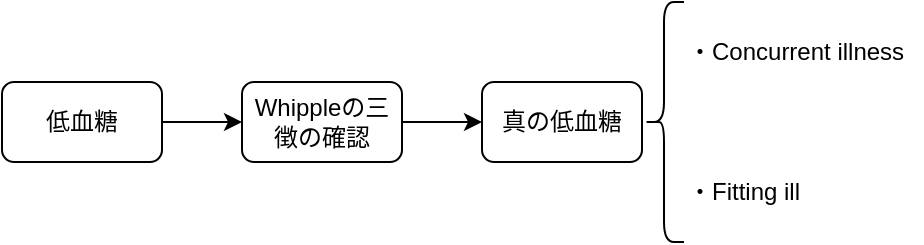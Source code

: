 <mxfile>
    <diagram id="HxzBooQi0JQ4mC5eL16J" name="Page-1">
        <mxGraphModel dx="194" dy="395" grid="1" gridSize="10" guides="1" tooltips="1" connect="1" arrows="1" fold="1" page="1" pageScale="1" pageWidth="850" pageHeight="1100" math="0" shadow="0">
            <root>
                <mxCell id="0"/>
                <mxCell id="1" parent="0"/>
                <mxCell id="6" style="edgeStyle=none;html=1;exitX=1;exitY=0.5;exitDx=0;exitDy=0;entryX=0;entryY=0.5;entryDx=0;entryDy=0;" parent="1" source="2" target="3" edge="1">
                    <mxGeometry relative="1" as="geometry"/>
                </mxCell>
                <mxCell id="2" value="低血糖" style="rounded=1;whiteSpace=wrap;html=1;" parent="1" vertex="1">
                    <mxGeometry x="80" y="120" width="80" height="40" as="geometry"/>
                </mxCell>
                <mxCell id="7" style="edgeStyle=none;html=1;exitX=1;exitY=0.5;exitDx=0;exitDy=0;entryX=0;entryY=0.5;entryDx=0;entryDy=0;" parent="1" source="3" target="5" edge="1">
                    <mxGeometry relative="1" as="geometry"/>
                </mxCell>
                <mxCell id="3" value="Whippleの三徴の確認" style="rounded=1;whiteSpace=wrap;html=1;" parent="1" vertex="1">
                    <mxGeometry x="200" y="120" width="80" height="40" as="geometry"/>
                </mxCell>
                <mxCell id="5" value="真の低血糖" style="rounded=1;whiteSpace=wrap;html=1;" parent="1" vertex="1">
                    <mxGeometry x="320" y="120" width="80" height="40" as="geometry"/>
                </mxCell>
                <mxCell id="8" value="" style="shape=curlyBracket;whiteSpace=wrap;html=1;rounded=1;labelPosition=left;verticalLabelPosition=middle;align=right;verticalAlign=middle;" parent="1" vertex="1">
                    <mxGeometry x="401" y="80" width="20" height="120" as="geometry"/>
                </mxCell>
                <mxCell id="18" value="&lt;span style=&quot;background-color: transparent;&quot;&gt;・Concurrent illness&lt;/span&gt;" style="text;html=1;align=left;verticalAlign=middle;whiteSpace=wrap;rounded=0;" parent="1" vertex="1">
                    <mxGeometry x="421" y="90" width="119" height="30" as="geometry"/>
                </mxCell>
                <mxCell id="19" value="・Fitting ill" style="text;html=1;align=left;verticalAlign=middle;whiteSpace=wrap;rounded=0;" parent="1" vertex="1">
                    <mxGeometry x="421" y="160" width="119" height="30" as="geometry"/>
                </mxCell>
            </root>
        </mxGraphModel>
    </diagram>
</mxfile>